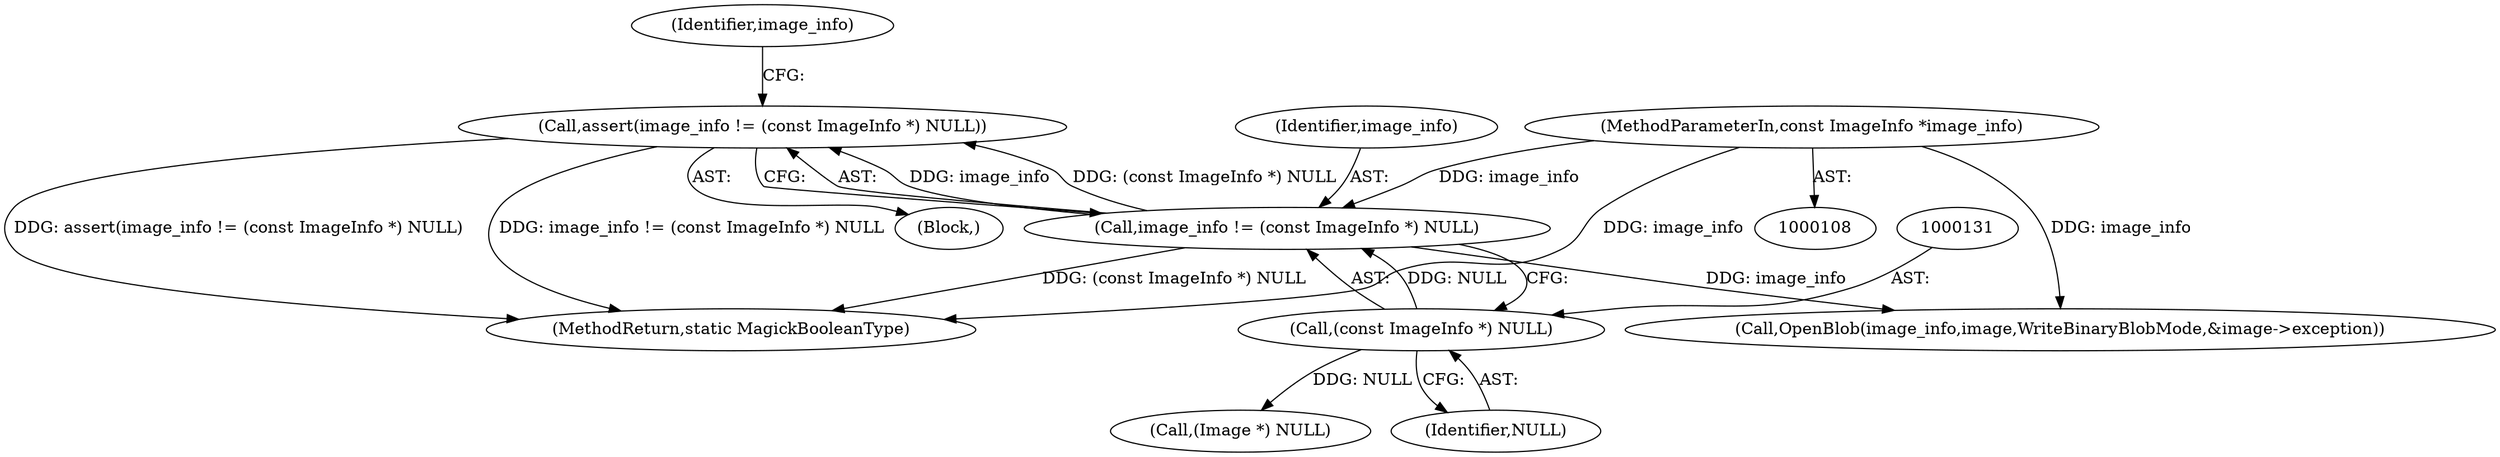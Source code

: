 digraph "0_ImageMagick_560e6e512961008938aa1d1b9aab06347b1c8f9b@API" {
"1000127" [label="(Call,assert(image_info != (const ImageInfo *) NULL))"];
"1000128" [label="(Call,image_info != (const ImageInfo *) NULL)"];
"1000109" [label="(MethodParameterIn,const ImageInfo *image_info)"];
"1000130" [label="(Call,(const ImageInfo *) NULL)"];
"1000136" [label="(Identifier,image_info)"];
"1000168" [label="(Call,OpenBlob(image_info,image,WriteBinaryBlobMode,&image->exception))"];
"1000130" [label="(Call,(const ImageInfo *) NULL)"];
"1001357" [label="(MethodReturn,static MagickBooleanType)"];
"1000127" [label="(Call,assert(image_info != (const ImageInfo *) NULL))"];
"1000109" [label="(MethodParameterIn,const ImageInfo *image_info)"];
"1000111" [label="(Block,)"];
"1000128" [label="(Call,image_info != (const ImageInfo *) NULL)"];
"1000142" [label="(Call,(Image *) NULL)"];
"1000132" [label="(Identifier,NULL)"];
"1000129" [label="(Identifier,image_info)"];
"1000127" -> "1000111"  [label="AST: "];
"1000127" -> "1000128"  [label="CFG: "];
"1000128" -> "1000127"  [label="AST: "];
"1000136" -> "1000127"  [label="CFG: "];
"1000127" -> "1001357"  [label="DDG: assert(image_info != (const ImageInfo *) NULL)"];
"1000127" -> "1001357"  [label="DDG: image_info != (const ImageInfo *) NULL"];
"1000128" -> "1000127"  [label="DDG: image_info"];
"1000128" -> "1000127"  [label="DDG: (const ImageInfo *) NULL"];
"1000128" -> "1000130"  [label="CFG: "];
"1000129" -> "1000128"  [label="AST: "];
"1000130" -> "1000128"  [label="AST: "];
"1000128" -> "1001357"  [label="DDG: (const ImageInfo *) NULL"];
"1000109" -> "1000128"  [label="DDG: image_info"];
"1000130" -> "1000128"  [label="DDG: NULL"];
"1000128" -> "1000168"  [label="DDG: image_info"];
"1000109" -> "1000108"  [label="AST: "];
"1000109" -> "1001357"  [label="DDG: image_info"];
"1000109" -> "1000168"  [label="DDG: image_info"];
"1000130" -> "1000132"  [label="CFG: "];
"1000131" -> "1000130"  [label="AST: "];
"1000132" -> "1000130"  [label="AST: "];
"1000130" -> "1000142"  [label="DDG: NULL"];
}

